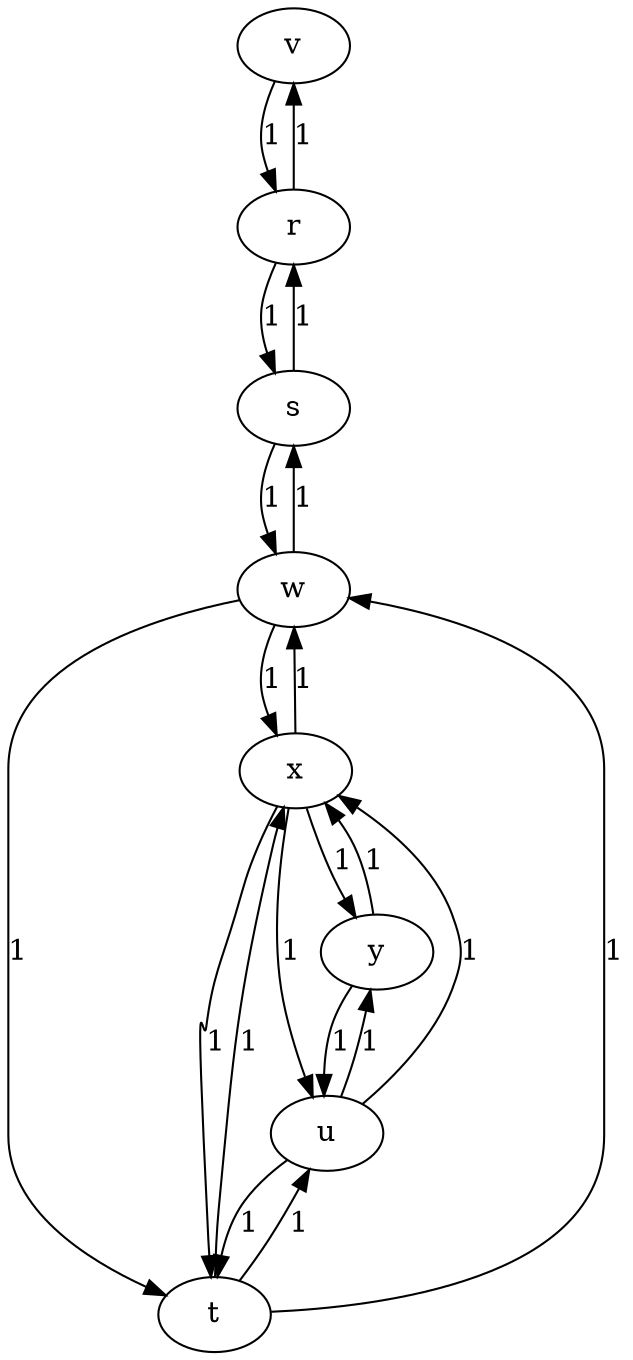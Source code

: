 digraph {
	v -> r[label="1"];
	r -> v[label="1"];
	r -> s[label="1"];
	s -> r[label="1"];
	s -> w[label="1"];
	w -> s[label="1"];
	w -> t[label="1"];
	w -> x[label="1"];
	t -> w[label="1"];
	t -> x[label="1"];
	t -> u[label="1"];
	x -> w[label="1"];
	x -> t[label="1"];
	x -> u[label="1"];
	x -> y[label="1"];
	u -> t[label="1"];
	u -> x[label="1"];
	u -> y[label="1"];
	y -> u[label="1"];
	y -> x[label="1"];
}
